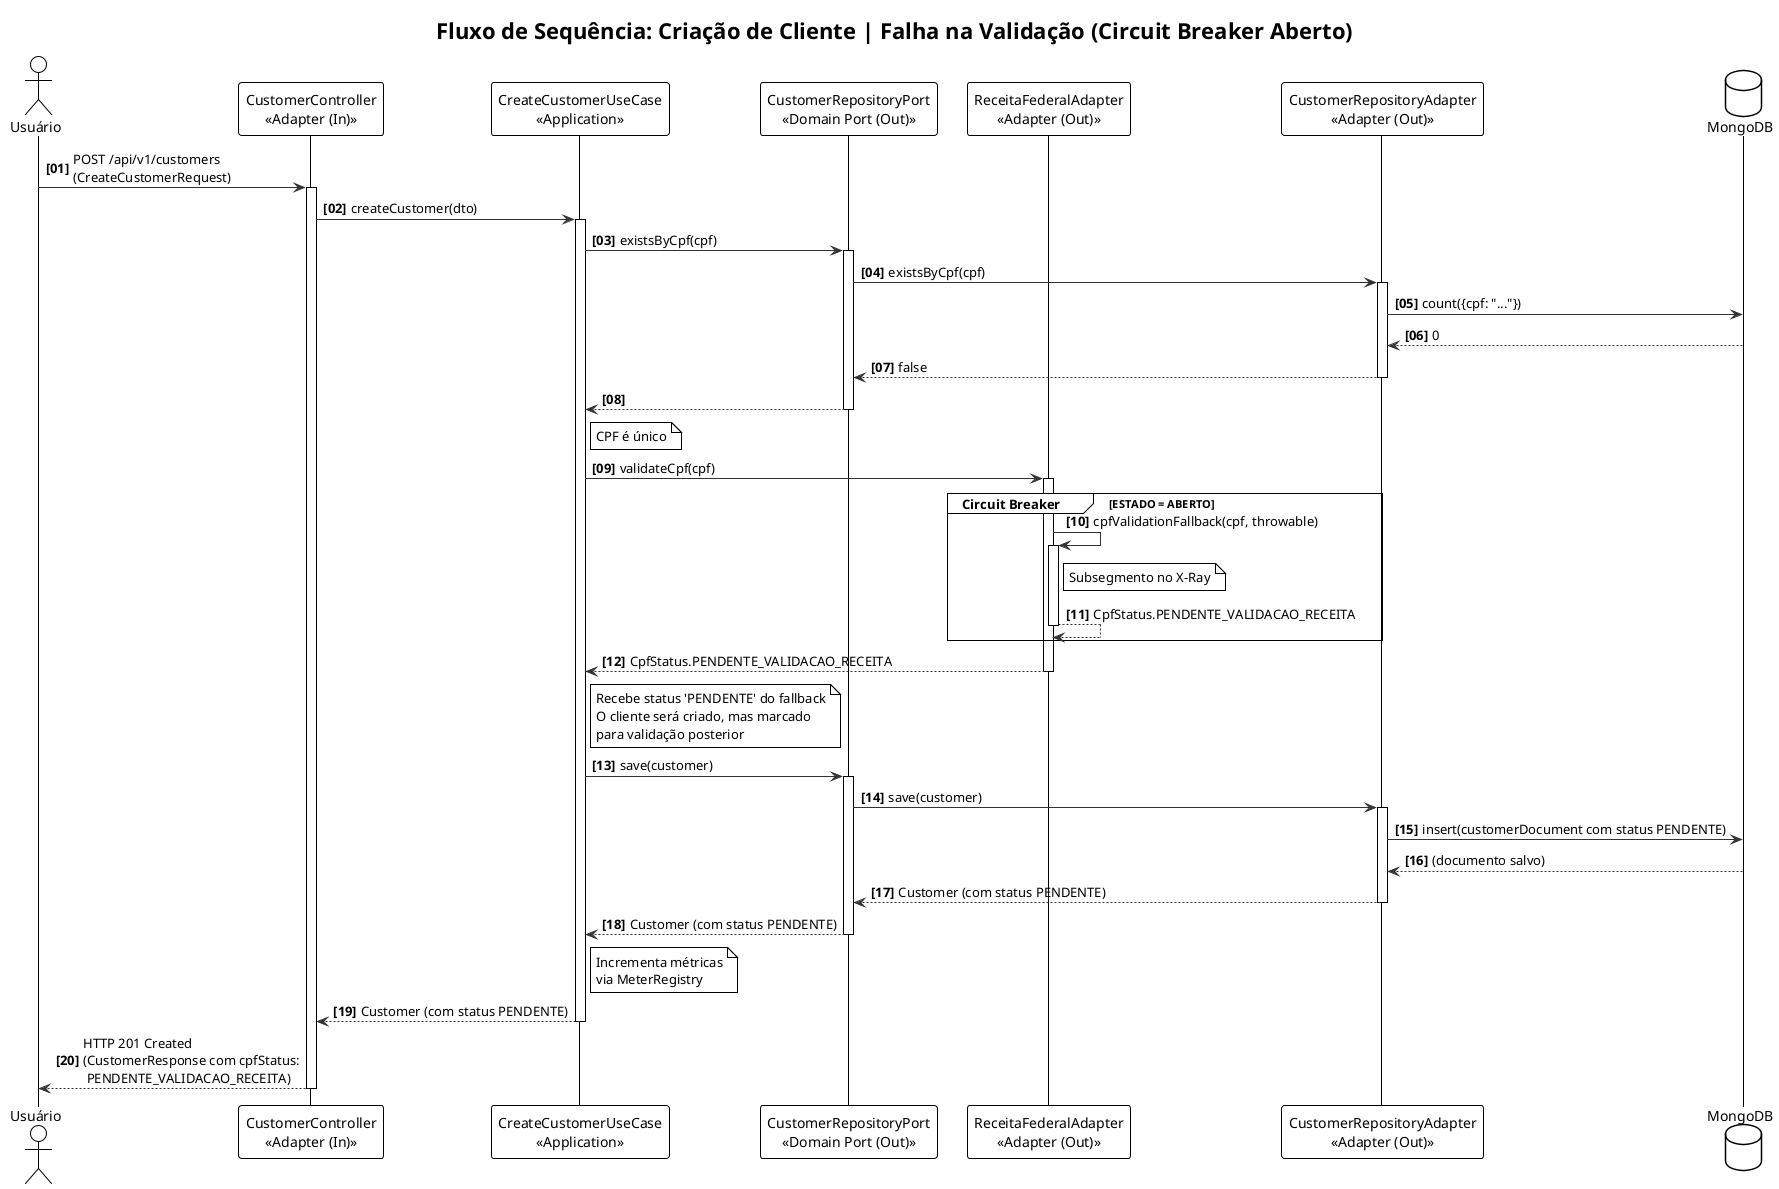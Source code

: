 @startuml
!theme plain
title "Fluxo de Sequência: Criação de Cliente | Falha na Validação (Circuit Breaker Aberto)"

actor "Usuário" as User
participant "CustomerController\n<<Adapter (In)>>" as Controller
participant "CreateCustomerUseCase\n<<Application>>" as UseCase
participant "CustomerRepositoryPort\n<<Domain Port (Out)>>" as CustomerRepoPort
participant "ReceitaFederalAdapter\n<<Adapter (Out)>>" as ReceitaAdapter
participant "CustomerRepositoryAdapter\n<<Adapter (Out)>>" as CustomerRepoAdapter
database "MongoDB" as DB

skinparam sequence {
    ParticipantBorderColor #555555
    ParticipantBackgroundColor #FAFAFA
    ActorBorderColor #555555
    ArrowColor #333333
}

autonumber "<b>[00]"

User -> Controller: POST /api/v1/customers\n(CreateCustomerRequest)
activate Controller

Controller -> UseCase: createCustomer(dto)
activate UseCase

UseCase -> CustomerRepoPort: existsByCpf(cpf)
activate CustomerRepoPort
CustomerRepoPort -> CustomerRepoAdapter: existsByCpf(cpf)
activate CustomerRepoAdapter
CustomerRepoAdapter -> DB: count({cpf: "..."})
DB --> CustomerRepoAdapter: 0
CustomerRepoAdapter --> CustomerRepoPort: false
deactivate CustomerRepoAdapter
CustomerRepoPort --> UseCase
deactivate CustomerRepoPort

note right of UseCase: CPF é único

UseCase -> ReceitaAdapter: validateCpf(cpf)
activate ReceitaAdapter

group Circuit Breaker [ESTADO = ABERTO]
    
    ReceitaAdapter -> ReceitaAdapter: cpfValidationFallback(cpf, throwable)
    activate ReceitaAdapter
    
    note right of ReceitaAdapter      
      Subsegmento no X-Ray
    end note
    
    ReceitaAdapter --> ReceitaAdapter: CpfStatus.PENDENTE_VALIDACAO_RECEITA
    deactivate ReceitaAdapter
end

ReceitaAdapter --> UseCase: CpfStatus.PENDENTE_VALIDACAO_RECEITA
deactivate ReceitaAdapter

note right of UseCase
  Recebe status 'PENDENTE' do fallback
  O cliente será criado, mas marcado
  para validação posterior
end note

UseCase -> CustomerRepoPort: save(customer)
activate CustomerRepoPort
CustomerRepoPort -> CustomerRepoAdapter: save(customer)
activate CustomerRepoAdapter
CustomerRepoAdapter -> DB: insert(customerDocument com status PENDENTE)
DB --> CustomerRepoAdapter: (documento salvo)
CustomerRepoAdapter --> CustomerRepoPort: Customer (com status PENDENTE)
deactivate CustomerRepoAdapter
CustomerRepoPort --> UseCase: Customer (com status PENDENTE)
deactivate CustomerRepoPort
note right of UseCase
  Incrementa métricas
  via MeterRegistry
end note

UseCase --> Controller: Customer (com status PENDENTE)
deactivate UseCase

Controller --> User: HTTP 201 Created\n(CustomerResponse com cpfStatus:\n PENDENTE_VALIDACAO_RECEITA)
deactivate Controller
@enduml